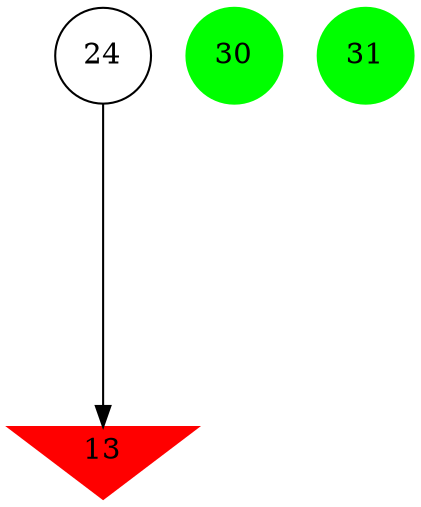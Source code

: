 digraph brain {
	ranksep=2.0;
	13 [shape=invtriangle,style=filled,color=red];
	24 [shape=circle,color=black];
	30 [shape=circle,style=filled,color=green];
	31 [shape=circle,style=filled,color=green];
	24	->	13;
	{ rank=same; 13; }
	{ rank=same; 24; }
	{ rank=same; 30; 31; }
}
